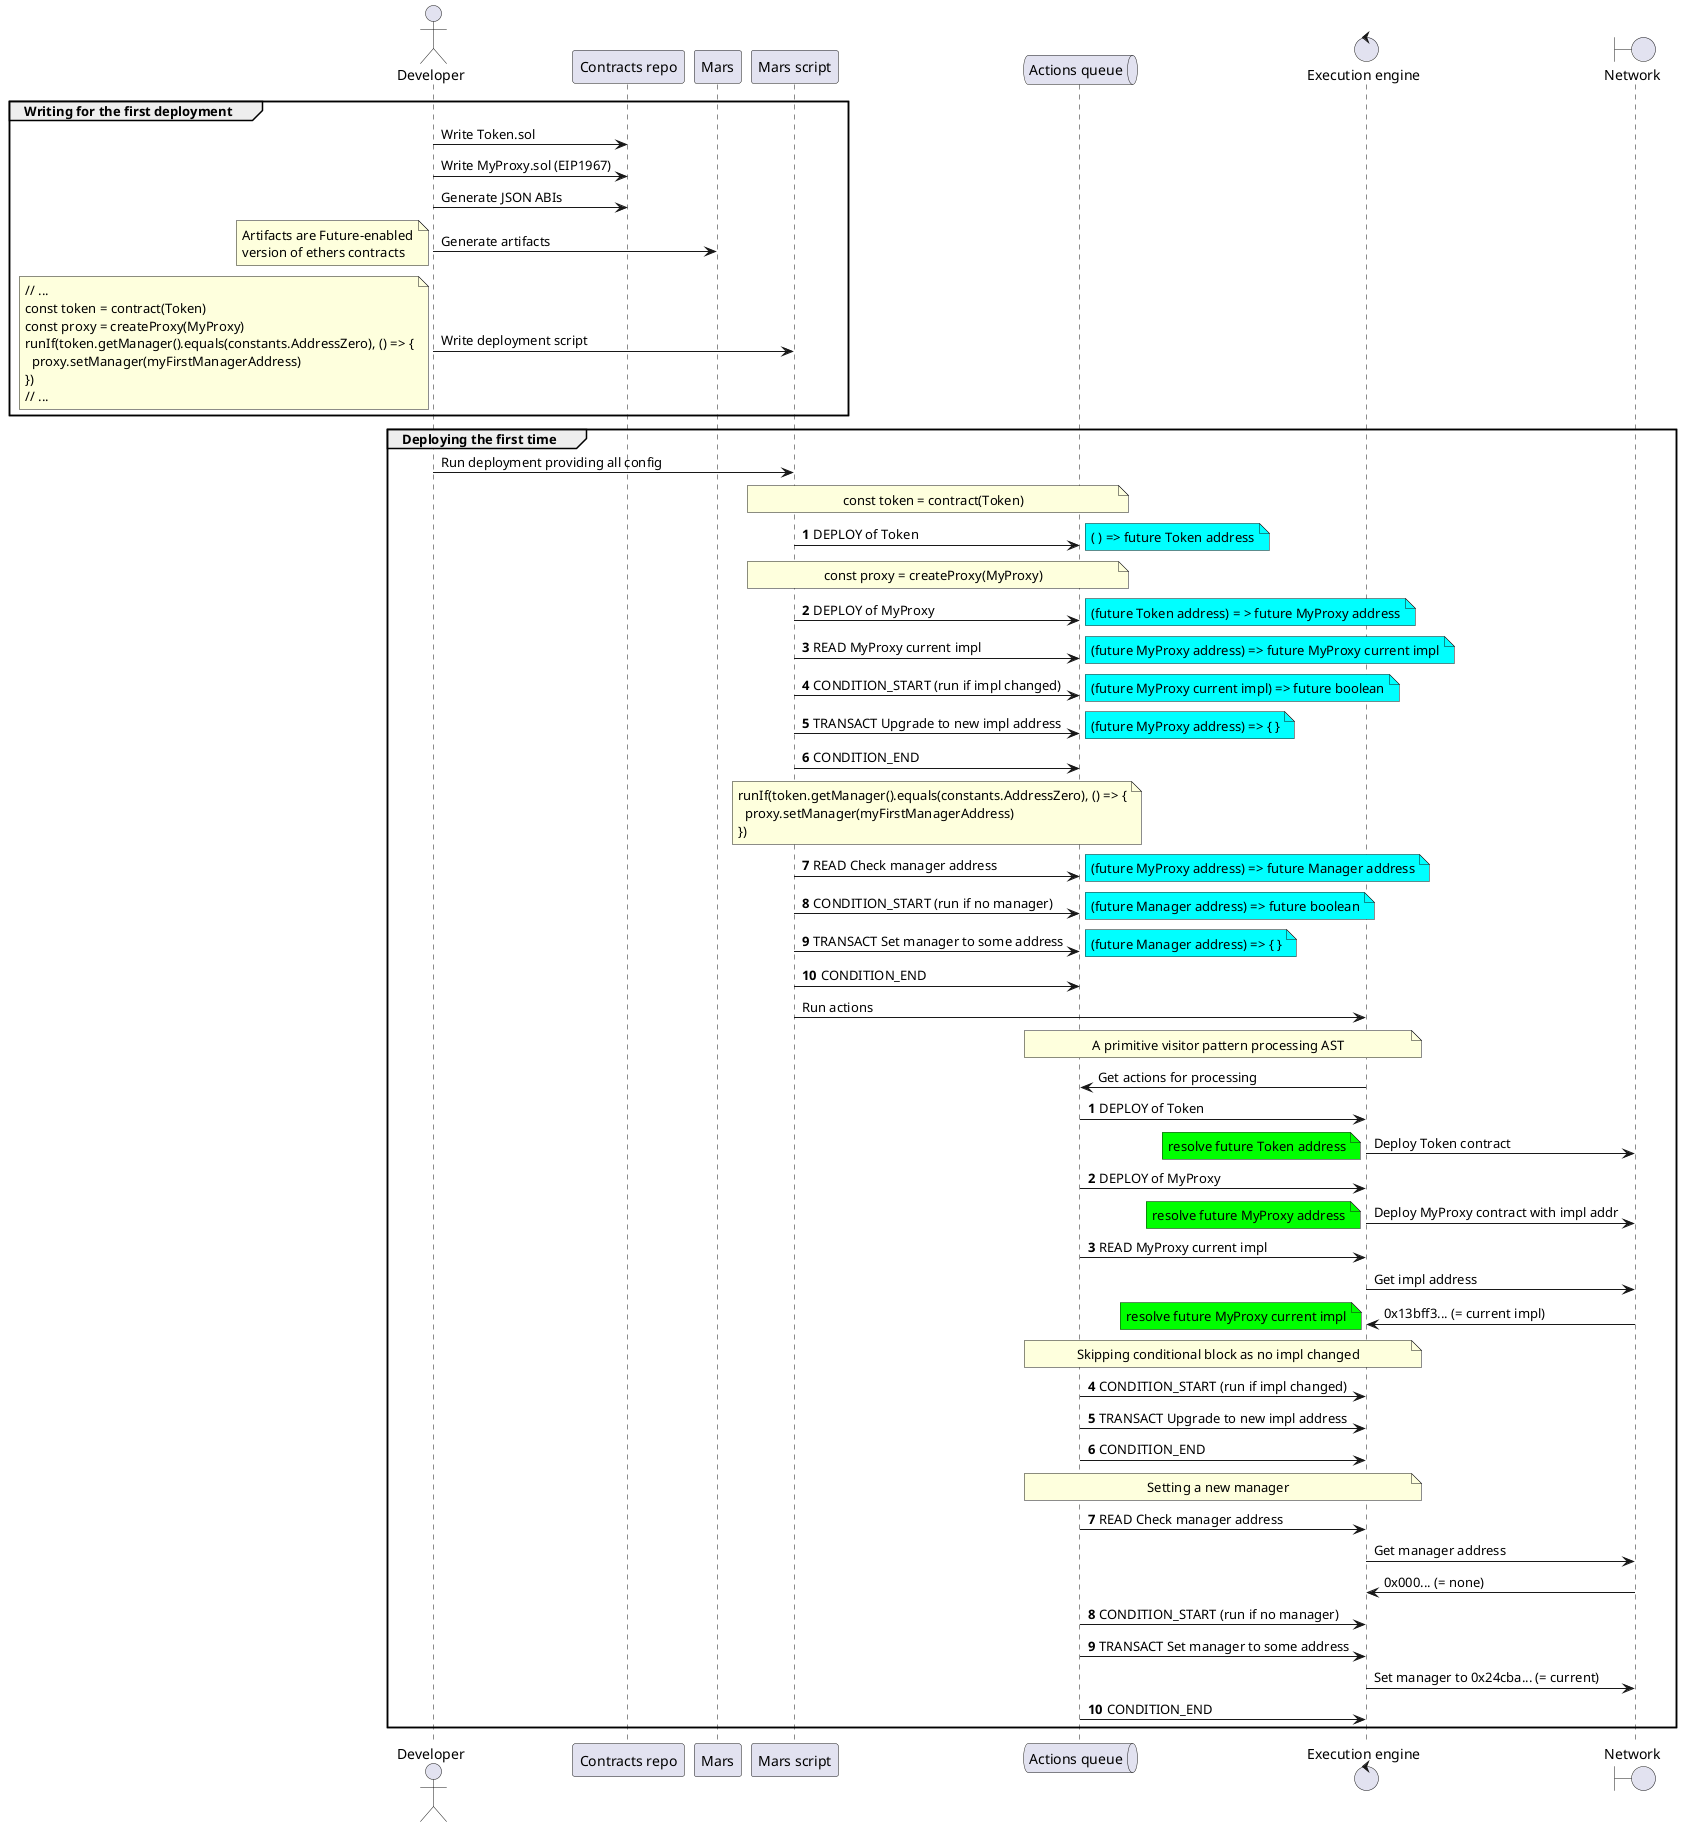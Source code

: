 ```plantuml
@startuml
actor Developer as Dev
participant "Contracts repo" as Repo
participant "Mars" as Mars
participant "Mars script" as Script
queue "Actions queue" as Queue
control "Execution engine" as Exe
boundary "Network" as Network

group Writing for the first deployment
Dev -> Repo: Write Token.sol
Dev -> Repo: Write MyProxy.sol (EIP1967)
Dev -> Repo: Generate JSON ABIs
Dev -> Mars: Generate artifacts
note left
Artifacts are Future-enabled
version of ethers contracts
end note
Dev -> Script: Write deployment script
note left
// ...
const token = contract(Token)
const proxy = createProxy(MyProxy)
runIf(token.getManager().equals(constants.AddressZero), () => {
  proxy.setManager(myFirstManagerAddress)
})
// ...
end note
end group

group Deploying the first time
Dev -> Script: Run deployment providing all config
autonumber
note over Script, Queue: const token = contract(Token)
Script -> Queue: DEPLOY of Token
note right #aqua: ( ) => future Token address
note over Script, Queue: const proxy = createProxy(MyProxy)
Script -> Queue: DEPLOY of MyProxy
note right #aqua: (future Token address) = > future MyProxy address
Script -> Queue: READ MyProxy current impl
note right #aqua: (future MyProxy address) => future MyProxy current impl
Script -> Queue: CONDITION_START (run if impl changed)
note right #aqua: (future MyProxy current impl) => future boolean
Script -> Queue: TRANSACT Upgrade to new impl address
note right #aqua: (future MyProxy address) => { }
Script -> Queue: CONDITION_END
note over Script, Queue
runIf(token.getManager().equals(constants.AddressZero), () => {
  proxy.setManager(myFirstManagerAddress)
})
end note
Script -> Queue: READ Check manager address
note right #aqua: (future MyProxy address) => future Manager address
Script -> Queue: CONDITION_START (run if no manager)
note right #aqua: (future Manager address) => future boolean
Script -> Queue: TRANSACT Set manager to some address
note right #aqua: (future Manager address) => { }
Script -> Queue: CONDITION_END
autonumber stop
Script -> Exe: Run actions
note over Queue, Exe: A primitive visitor pattern processing AST
Exe -> Queue: Get actions for processing
autonumber
Queue -> Exe: DEPLOY of Token
autonumber stop
Exe -> Network: Deploy Token contract
note left #lime: resolve future Token address
autonumber resume
Queue -> Exe: DEPLOY of MyProxy
autonumber stop
Exe -> Network: Deploy MyProxy contract with impl addr
note left #lime: resolve future MyProxy address
autonumber resume
Queue -> Exe: READ MyProxy current impl
autonumber stop
Exe -> Network: Get impl address
Network -> Exe: 0x13bff3... (= current impl)
note left #lime: resolve future MyProxy current impl
autonumber resume
note over Queue, Exe: Skipping conditional block as no impl changed
Queue -> Exe: CONDITION_START (run if impl changed)
Queue -> Exe: TRANSACT Upgrade to new impl address
Queue -> Exe: CONDITION_END
note over Queue, Exe: Setting a new manager
Queue -> Exe: READ Check manager address
autonumber stop
Exe -> Network: Get manager address
Network -> Exe: 0x000... (= none)
autonumber resume
Queue -> Exe: CONDITION_START (run if no manager)
Queue -> Exe: TRANSACT Set manager to some address
autonumber stop
Exe -> Network: Set manager to 0x24cba... (= current)
autonumber resume
Queue -> Exe: CONDITION_END
autonumber stop
end group

@enduml
```
